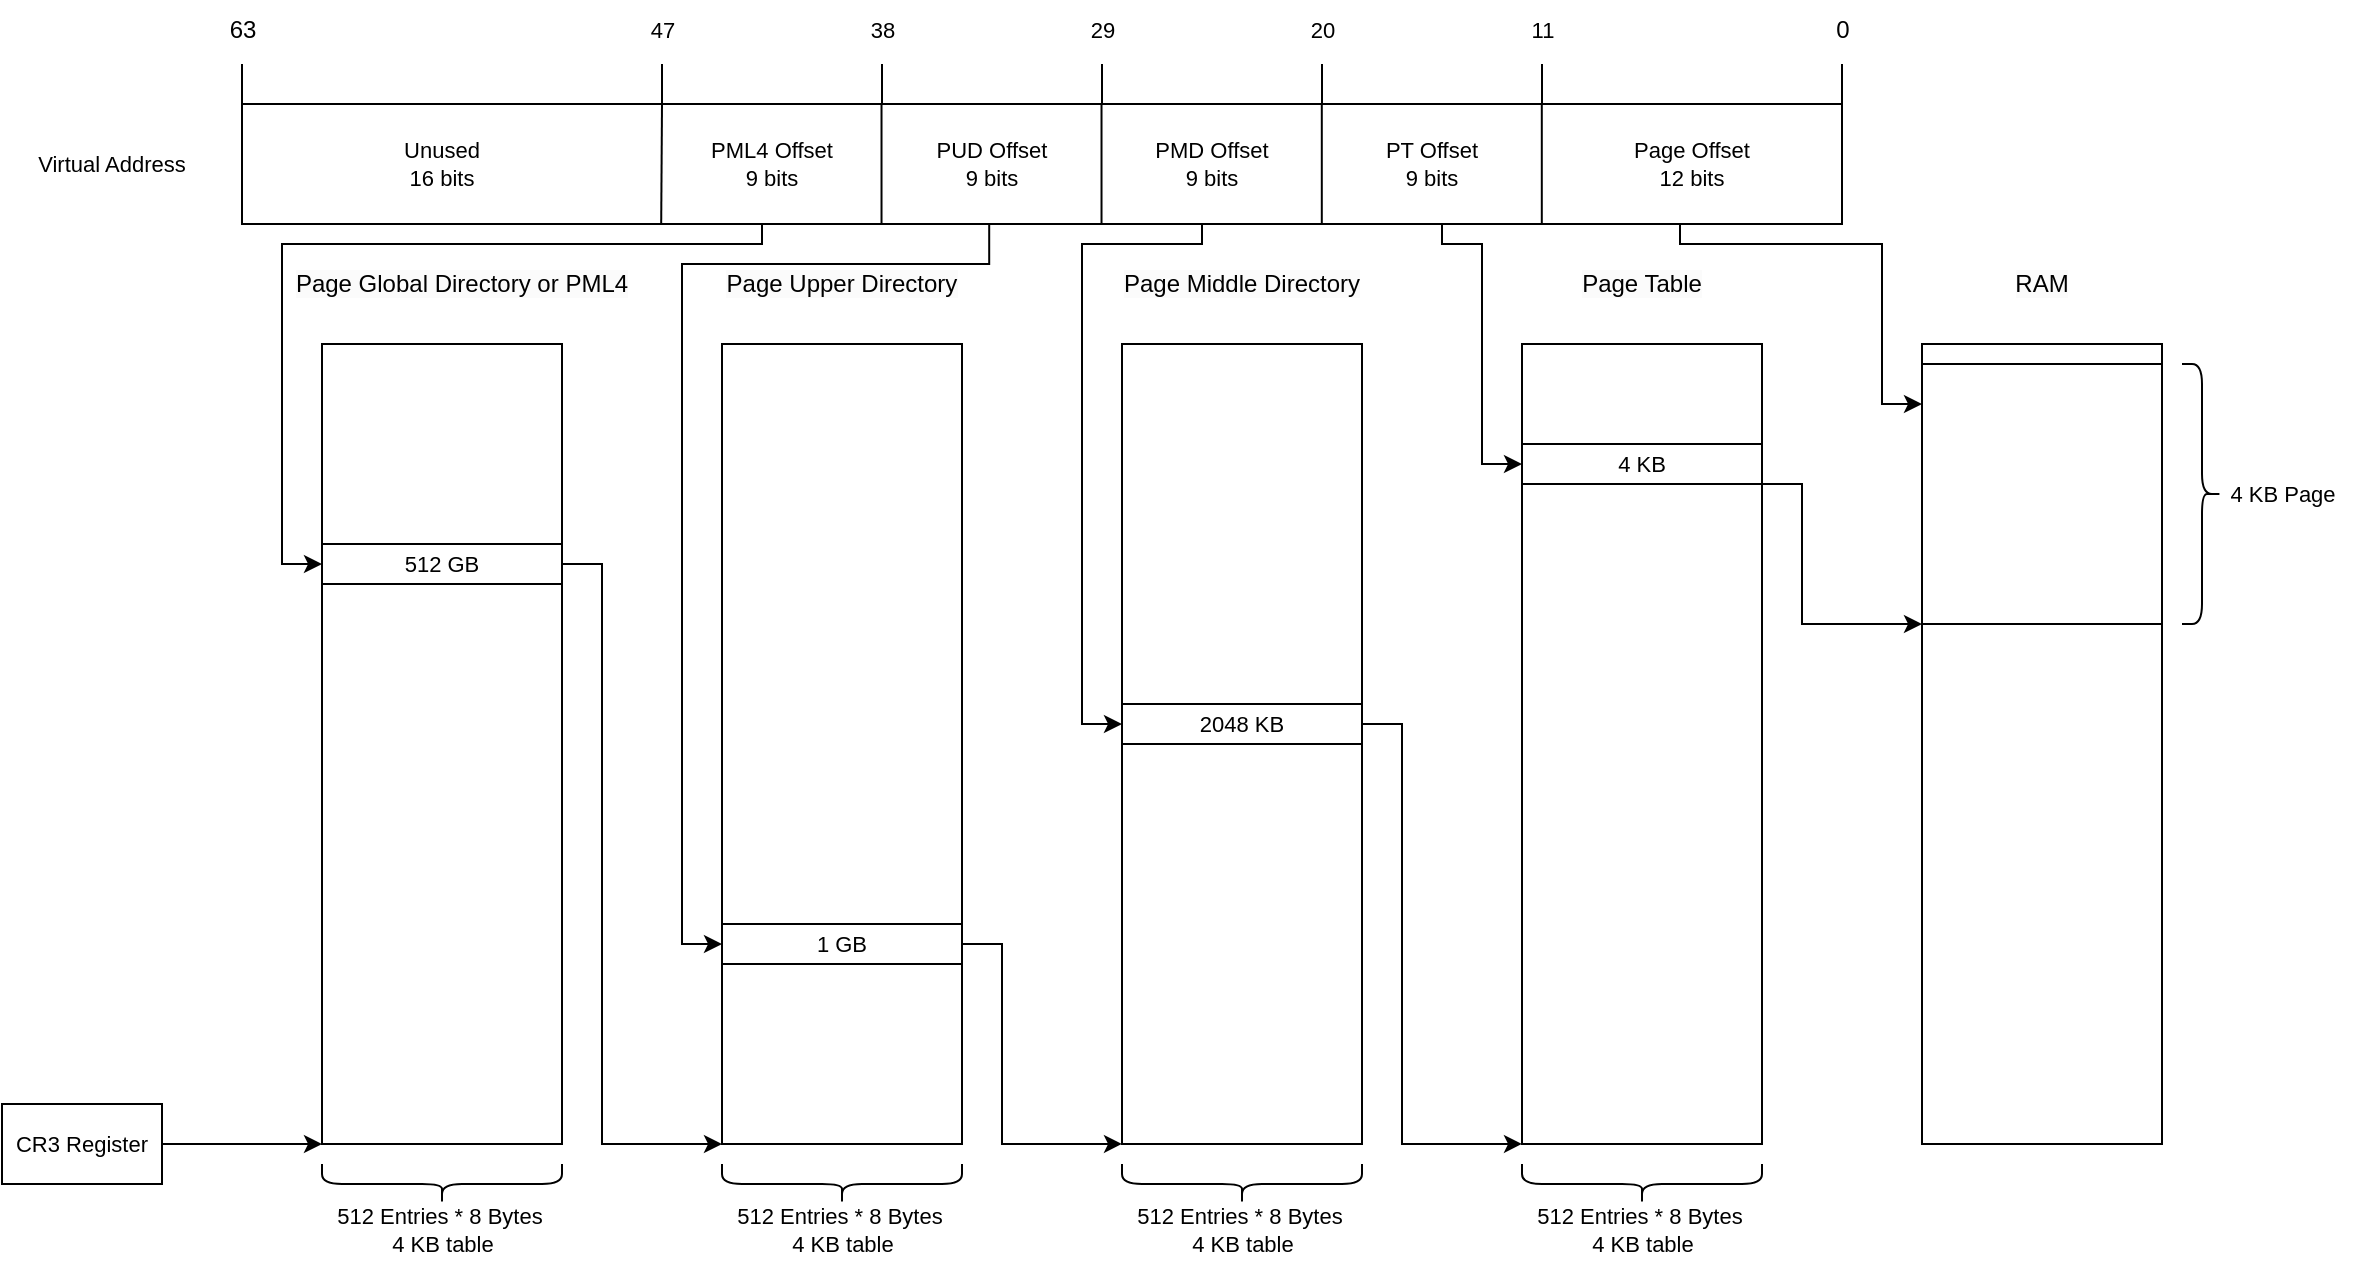 <mxfile>
    <diagram id="V3HVa-AttmL-mb9ELa5D" name="Page-1">
        <mxGraphModel dx="1852" dy="563" grid="1" gridSize="10" guides="1" tooltips="1" connect="1" arrows="1" fold="1" page="1" pageScale="1" pageWidth="850" pageHeight="1100" background="#ffffff" math="0" shadow="0">
            <root>
                <mxCell id="0"/>
                <mxCell id="1" parent="0"/>
                <mxCell id="2" value="" style="rounded=0;whiteSpace=wrap;html=1;" parent="1" vertex="1">
                    <mxGeometry x="40" y="200" width="120" height="400" as="geometry"/>
                </mxCell>
                <mxCell id="3" value="" style="rounded=0;whiteSpace=wrap;html=1;" parent="1" vertex="1">
                    <mxGeometry x="440" y="200" width="120" height="400" as="geometry"/>
                </mxCell>
                <mxCell id="4" value="" style="rounded=0;whiteSpace=wrap;html=1;" parent="1" vertex="1">
                    <mxGeometry x="640" y="200" width="120" height="400" as="geometry"/>
                </mxCell>
                <mxCell id="5" value="" style="rounded=0;whiteSpace=wrap;html=1;" parent="1" vertex="1">
                    <mxGeometry x="240" y="200" width="120" height="400" as="geometry"/>
                </mxCell>
                <mxCell id="8" style="html=1;exitX=0;exitY=0;exitDx=0;exitDy=0;strokeColor=default;endArrow=none;endFill=0;" parent="1" source="6" edge="1">
                    <mxGeometry relative="1" as="geometry">
                        <mxPoint y="60" as="targetPoint"/>
                    </mxGeometry>
                </mxCell>
                <mxCell id="6" value="" style="rounded=0;whiteSpace=wrap;html=1;" parent="1" vertex="1">
                    <mxGeometry y="80" width="800" height="60" as="geometry"/>
                </mxCell>
                <mxCell id="7" value="63" style="text;html=1;align=center;verticalAlign=middle;resizable=0;points=[];autosize=1;strokeColor=none;fillColor=none;" parent="1" vertex="1">
                    <mxGeometry x="-20" y="28" width="40" height="30" as="geometry"/>
                </mxCell>
                <mxCell id="9" value="0" style="text;html=1;align=center;verticalAlign=middle;resizable=0;points=[];autosize=1;strokeColor=none;fillColor=none;" parent="1" vertex="1">
                    <mxGeometry x="785" y="28" width="30" height="30" as="geometry"/>
                </mxCell>
                <mxCell id="10" style="html=1;exitX=1;exitY=-0.001;exitDx=0;exitDy=0;strokeColor=default;endArrow=none;endFill=0;exitPerimeter=0;" parent="1" source="6" edge="1">
                    <mxGeometry relative="1" as="geometry">
                        <mxPoint x="800" y="60" as="targetPoint"/>
                        <mxPoint x="800.1" y="80" as="sourcePoint"/>
                    </mxGeometry>
                </mxCell>
                <mxCell id="17" value="&lt;span style=&quot;color: rgb(0, 0, 0); font-size: 12px; background-color: rgb(251, 251, 251);&quot;&gt;Page Upper Directory&lt;/span&gt;" style="text;html=1;align=center;verticalAlign=middle;whiteSpace=wrap;rounded=0;fontFamily=Helvetica;fontSize=11;fontColor=default;labelBackgroundColor=default;fillColor=none;" parent="1" vertex="1">
                    <mxGeometry x="210" y="150" width="180" height="40" as="geometry"/>
                </mxCell>
                <mxCell id="18" value="&lt;span style=&quot;color: rgb(0, 0, 0); font-size: 12px; background-color: rgb(251, 251, 251);&quot;&gt;Page Middle Directory&lt;/span&gt;" style="text;html=1;align=center;verticalAlign=middle;whiteSpace=wrap;rounded=0;fontFamily=Helvetica;fontSize=11;fontColor=default;labelBackgroundColor=default;fillColor=none;" parent="1" vertex="1">
                    <mxGeometry x="410" y="150" width="180" height="40" as="geometry"/>
                </mxCell>
                <mxCell id="20" value="&lt;span style=&quot;color: rgb(0, 0, 0); font-size: 12px; background-color: rgb(251, 251, 251);&quot;&gt;Page Global Directory&amp;nbsp;&lt;/span&gt;&lt;span style=&quot;background-color: rgb(251, 251, 251); font-size: 12px;&quot;&gt;or&amp;nbsp;&lt;/span&gt;&lt;span style=&quot;background-color: rgb(251, 251, 251); font-size: 12px;&quot;&gt;PML4&lt;/span&gt;" style="text;html=1;align=center;verticalAlign=middle;whiteSpace=wrap;rounded=0;fontFamily=Helvetica;fontSize=11;fontColor=default;labelBackgroundColor=default;fillColor=none;" parent="1" vertex="1">
                    <mxGeometry x="20" y="150" width="180" height="40" as="geometry"/>
                </mxCell>
                <mxCell id="21" value="&lt;span style=&quot;color: rgb(0, 0, 0); font-size: 12px; background-color: rgb(251, 251, 251);&quot;&gt;Page Table&lt;/span&gt;" style="text;html=1;align=center;verticalAlign=middle;whiteSpace=wrap;rounded=0;fontFamily=Helvetica;fontSize=11;fontColor=default;labelBackgroundColor=default;fillColor=none;" parent="1" vertex="1">
                    <mxGeometry x="610" y="150" width="180" height="40" as="geometry"/>
                </mxCell>
                <mxCell id="161" style="html=1;exitX=1;exitY=-0.001;exitDx=0;exitDy=0;strokeColor=default;endArrow=none;endFill=0;exitPerimeter=0;" parent="1" edge="1">
                    <mxGeometry relative="1" as="geometry">
                        <mxPoint x="650" y="60" as="targetPoint"/>
                        <mxPoint x="650" y="80" as="sourcePoint"/>
                    </mxGeometry>
                </mxCell>
                <mxCell id="162" value="11" style="text;html=1;align=center;verticalAlign=middle;resizable=0;points=[];autosize=1;strokeColor=none;fillColor=none;fontFamily=Helvetica;fontSize=11;fontColor=default;labelBackgroundColor=default;" parent="1" vertex="1">
                    <mxGeometry x="635" y="28" width="30" height="30" as="geometry"/>
                </mxCell>
                <mxCell id="163" style="html=1;exitX=1;exitY=-0.001;exitDx=0;exitDy=0;strokeColor=default;endArrow=none;endFill=0;exitPerimeter=0;" parent="1" edge="1">
                    <mxGeometry relative="1" as="geometry">
                        <mxPoint x="540" y="60" as="targetPoint"/>
                        <mxPoint x="540" y="80" as="sourcePoint"/>
                    </mxGeometry>
                </mxCell>
                <mxCell id="164" value="20" style="text;html=1;align=center;verticalAlign=middle;resizable=0;points=[];autosize=1;strokeColor=none;fillColor=none;fontFamily=Helvetica;fontSize=11;fontColor=default;labelBackgroundColor=default;" parent="1" vertex="1">
                    <mxGeometry x="520" y="28" width="40" height="30" as="geometry"/>
                </mxCell>
                <mxCell id="165" style="html=1;exitX=1;exitY=-0.001;exitDx=0;exitDy=0;strokeColor=default;endArrow=none;endFill=0;exitPerimeter=0;" parent="1" edge="1">
                    <mxGeometry relative="1" as="geometry">
                        <mxPoint x="430" y="60" as="targetPoint"/>
                        <mxPoint x="430" y="80" as="sourcePoint"/>
                    </mxGeometry>
                </mxCell>
                <mxCell id="166" value="29" style="text;html=1;align=center;verticalAlign=middle;resizable=0;points=[];autosize=1;strokeColor=none;fillColor=none;fontFamily=Helvetica;fontSize=11;fontColor=default;labelBackgroundColor=default;" parent="1" vertex="1">
                    <mxGeometry x="410" y="28" width="40" height="30" as="geometry"/>
                </mxCell>
                <mxCell id="167" style="html=1;exitX=1;exitY=-0.001;exitDx=0;exitDy=0;strokeColor=default;endArrow=none;endFill=0;exitPerimeter=0;" parent="1" edge="1">
                    <mxGeometry relative="1" as="geometry">
                        <mxPoint x="320" y="60" as="targetPoint"/>
                        <mxPoint x="320" y="80" as="sourcePoint"/>
                    </mxGeometry>
                </mxCell>
                <mxCell id="168" value="38" style="text;html=1;align=center;verticalAlign=middle;resizable=0;points=[];autosize=1;strokeColor=none;fillColor=none;fontFamily=Helvetica;fontSize=11;fontColor=default;labelBackgroundColor=default;" parent="1" vertex="1">
                    <mxGeometry x="300" y="28" width="40" height="30" as="geometry"/>
                </mxCell>
                <mxCell id="169" style="html=1;strokeColor=default;endArrow=none;endFill=0;" parent="1" edge="1">
                    <mxGeometry relative="1" as="geometry">
                        <mxPoint x="210" y="60" as="targetPoint"/>
                        <mxPoint x="210" y="80" as="sourcePoint"/>
                    </mxGeometry>
                </mxCell>
                <mxCell id="170" value="47" style="text;html=1;align=center;verticalAlign=middle;resizable=0;points=[];autosize=1;strokeColor=none;fillColor=none;fontFamily=Helvetica;fontSize=11;fontColor=default;labelBackgroundColor=default;" parent="1" vertex="1">
                    <mxGeometry x="190" y="28" width="40" height="30" as="geometry"/>
                </mxCell>
                <mxCell id="171" style="html=1;strokeColor=default;endArrow=none;endFill=0;exitX=0.262;exitY=1.003;exitDx=0;exitDy=0;exitPerimeter=0;" parent="1" source="6" edge="1">
                    <mxGeometry relative="1" as="geometry">
                        <mxPoint x="210" y="80" as="targetPoint"/>
                        <mxPoint x="210" y="100" as="sourcePoint"/>
                    </mxGeometry>
                </mxCell>
                <mxCell id="172" style="html=1;strokeColor=default;endArrow=none;endFill=0;exitX=0.262;exitY=1.003;exitDx=0;exitDy=0;exitPerimeter=0;" parent="1" edge="1">
                    <mxGeometry relative="1" as="geometry">
                        <mxPoint x="319.76" y="80" as="targetPoint"/>
                        <mxPoint x="319.76" y="140" as="sourcePoint"/>
                    </mxGeometry>
                </mxCell>
                <mxCell id="173" style="html=1;strokeColor=default;endArrow=none;endFill=0;exitX=0.262;exitY=1.003;exitDx=0;exitDy=0;exitPerimeter=0;" parent="1" edge="1">
                    <mxGeometry relative="1" as="geometry">
                        <mxPoint x="429.76" y="80" as="targetPoint"/>
                        <mxPoint x="429.76" y="140" as="sourcePoint"/>
                    </mxGeometry>
                </mxCell>
                <mxCell id="174" style="html=1;strokeColor=default;endArrow=none;endFill=0;exitX=0.262;exitY=1.003;exitDx=0;exitDy=0;exitPerimeter=0;" parent="1" edge="1">
                    <mxGeometry relative="1" as="geometry">
                        <mxPoint x="539.9" y="80" as="targetPoint"/>
                        <mxPoint x="539.9" y="140" as="sourcePoint"/>
                    </mxGeometry>
                </mxCell>
                <mxCell id="176" style="html=1;strokeColor=default;endArrow=none;endFill=0;exitX=0.262;exitY=1.003;exitDx=0;exitDy=0;exitPerimeter=0;" parent="1" edge="1">
                    <mxGeometry relative="1" as="geometry">
                        <mxPoint x="649.9" y="80" as="targetPoint"/>
                        <mxPoint x="649.9" y="140" as="sourcePoint"/>
                    </mxGeometry>
                </mxCell>
                <mxCell id="178" value="Virtual Address" style="text;html=1;align=center;verticalAlign=middle;whiteSpace=wrap;rounded=0;fontFamily=Helvetica;fontSize=11;fontColor=default;labelBackgroundColor=default;" parent="1" vertex="1">
                    <mxGeometry x="-110" y="87.5" width="90" height="45" as="geometry"/>
                </mxCell>
                <mxCell id="180" value="Unused&lt;div&gt;16 bits&lt;/div&gt;" style="text;html=1;align=center;verticalAlign=middle;whiteSpace=wrap;rounded=0;fontFamily=Helvetica;fontSize=11;fontColor=default;labelBackgroundColor=default;" parent="1" vertex="1">
                    <mxGeometry x="55" y="87.5" width="90" height="45" as="geometry"/>
                </mxCell>
                <mxCell id="181" value="PML4 Offset&lt;div&gt;9 bits&lt;/div&gt;" style="text;html=1;align=center;verticalAlign=middle;whiteSpace=wrap;rounded=0;fontFamily=Helvetica;fontSize=11;fontColor=default;labelBackgroundColor=default;" parent="1" vertex="1">
                    <mxGeometry x="220" y="87.5" width="90" height="45" as="geometry"/>
                </mxCell>
                <mxCell id="182" value="PUD Offset&lt;div&gt;9 bits&lt;/div&gt;" style="text;html=1;align=center;verticalAlign=middle;whiteSpace=wrap;rounded=0;fontFamily=Helvetica;fontSize=11;fontColor=default;labelBackgroundColor=default;" parent="1" vertex="1">
                    <mxGeometry x="330" y="87.5" width="90" height="45" as="geometry"/>
                </mxCell>
                <mxCell id="183" value="PMD Offset&lt;div&gt;9 bits&lt;/div&gt;" style="text;html=1;align=center;verticalAlign=middle;whiteSpace=wrap;rounded=0;fontFamily=Helvetica;fontSize=11;fontColor=default;labelBackgroundColor=default;" parent="1" vertex="1">
                    <mxGeometry x="440" y="87.5" width="90" height="45" as="geometry"/>
                </mxCell>
                <mxCell id="184" value="PT Offset&lt;div&gt;9 bits&lt;/div&gt;" style="text;html=1;align=center;verticalAlign=middle;whiteSpace=wrap;rounded=0;fontFamily=Helvetica;fontSize=11;fontColor=default;labelBackgroundColor=default;" parent="1" vertex="1">
                    <mxGeometry x="550" y="87.5" width="90" height="45" as="geometry"/>
                </mxCell>
                <mxCell id="185" value="Page Offset&lt;div&gt;12 bits&lt;/div&gt;" style="text;html=1;align=center;verticalAlign=middle;whiteSpace=wrap;rounded=0;fontFamily=Helvetica;fontSize=11;fontColor=default;labelBackgroundColor=default;" parent="1" vertex="1">
                    <mxGeometry x="680" y="87.5" width="90" height="45" as="geometry"/>
                </mxCell>
                <mxCell id="186" value="" style="shape=curlyBracket;whiteSpace=wrap;html=1;rounded=1;flipH=1;labelPosition=right;verticalLabelPosition=middle;align=left;verticalAlign=middle;fontFamily=Helvetica;fontSize=11;fontColor=default;labelBackgroundColor=default;rotation=90;" parent="1" vertex="1">
                    <mxGeometry x="90" y="560" width="20" height="120" as="geometry"/>
                </mxCell>
                <mxCell id="187" value="512 Entries * 8 Bytes&amp;nbsp;&lt;div&gt;&lt;span style=&quot;background-color: light-dark(#ffffff, var(--ge-dark-color, #121212));&quot;&gt;4 KB table&lt;/span&gt;&lt;/div&gt;" style="text;html=1;align=center;verticalAlign=middle;resizable=0;points=[];autosize=1;strokeColor=none;fillColor=none;fontFamily=Helvetica;fontSize=11;fontColor=default;labelBackgroundColor=default;" parent="1" vertex="1">
                    <mxGeometry x="35" y="623" width="130" height="40" as="geometry"/>
                </mxCell>
                <mxCell id="188" value="" style="shape=curlyBracket;whiteSpace=wrap;html=1;rounded=1;flipH=1;labelPosition=right;verticalLabelPosition=middle;align=left;verticalAlign=middle;fontFamily=Helvetica;fontSize=11;fontColor=default;labelBackgroundColor=default;rotation=90;" parent="1" vertex="1">
                    <mxGeometry x="290" y="560" width="20" height="120" as="geometry"/>
                </mxCell>
                <mxCell id="189" value="&lt;span style=&quot;color: rgb(0, 0, 0);&quot;&gt;512 Entries * 8 Bytes&amp;nbsp;&lt;/span&gt;&lt;div&gt;&lt;span style=&quot;background-color: light-dark(#ffffff, var(--ge-dark-color, #121212));&quot;&gt;4 KB table&lt;/span&gt;&lt;/div&gt;" style="text;html=1;align=center;verticalAlign=middle;resizable=0;points=[];autosize=1;strokeColor=none;fillColor=none;fontFamily=Helvetica;fontSize=11;fontColor=default;labelBackgroundColor=default;" parent="1" vertex="1">
                    <mxGeometry x="235" y="623" width="130" height="40" as="geometry"/>
                </mxCell>
                <mxCell id="190" value="" style="shape=curlyBracket;whiteSpace=wrap;html=1;rounded=1;flipH=1;labelPosition=right;verticalLabelPosition=middle;align=left;verticalAlign=middle;fontFamily=Helvetica;fontSize=11;fontColor=default;labelBackgroundColor=default;rotation=90;" parent="1" vertex="1">
                    <mxGeometry x="490" y="560" width="20" height="120" as="geometry"/>
                </mxCell>
                <mxCell id="191" value="&lt;span style=&quot;color: rgb(0, 0, 0);&quot;&gt;512 Entries * 8 Bytes&amp;nbsp;&lt;/span&gt;&lt;div&gt;&lt;span style=&quot;background-color: light-dark(#ffffff, var(--ge-dark-color, #121212));&quot;&gt;4 KB table&lt;/span&gt;&lt;/div&gt;" style="text;html=1;align=center;verticalAlign=middle;resizable=0;points=[];autosize=1;strokeColor=none;fillColor=none;fontFamily=Helvetica;fontSize=11;fontColor=default;labelBackgroundColor=default;" parent="1" vertex="1">
                    <mxGeometry x="435" y="623" width="130" height="40" as="geometry"/>
                </mxCell>
                <mxCell id="192" value="" style="shape=curlyBracket;whiteSpace=wrap;html=1;rounded=1;flipH=1;labelPosition=right;verticalLabelPosition=middle;align=left;verticalAlign=middle;fontFamily=Helvetica;fontSize=11;fontColor=default;labelBackgroundColor=default;rotation=90;" parent="1" vertex="1">
                    <mxGeometry x="690" y="560" width="20" height="120" as="geometry"/>
                </mxCell>
                <mxCell id="193" value="&lt;span style=&quot;color: rgb(0, 0, 0);&quot;&gt;512 Entries * 8 Bytes&amp;nbsp;&lt;/span&gt;&lt;div&gt;&lt;span style=&quot;background-color: light-dark(#ffffff, var(--ge-dark-color, #121212));&quot;&gt;4 KB table&lt;/span&gt;&lt;/div&gt;" style="text;html=1;align=center;verticalAlign=middle;resizable=0;points=[];autosize=1;strokeColor=none;fillColor=none;fontFamily=Helvetica;fontSize=11;fontColor=default;labelBackgroundColor=default;" parent="1" vertex="1">
                    <mxGeometry x="635" y="623" width="130" height="40" as="geometry"/>
                </mxCell>
                <mxCell id="197" style="edgeStyle=none;shape=connector;rounded=1;html=1;exitX=1;exitY=0.5;exitDx=0;exitDy=0;entryX=0;entryY=1;entryDx=0;entryDy=0;strokeColor=default;align=center;verticalAlign=middle;fontFamily=Helvetica;fontSize=11;fontColor=default;labelBackgroundColor=default;endArrow=classic;endFill=1;" parent="1" source="194" target="2" edge="1">
                    <mxGeometry relative="1" as="geometry"/>
                </mxCell>
                <mxCell id="194" value="CR3 Register" style="rounded=0;whiteSpace=wrap;html=1;fontFamily=Helvetica;fontSize=11;fontColor=default;labelBackgroundColor=default;" parent="1" vertex="1">
                    <mxGeometry x="-120" y="580" width="80" height="40" as="geometry"/>
                </mxCell>
                <mxCell id="202" style="edgeStyle=orthogonalEdgeStyle;shape=connector;rounded=0;html=1;exitX=1;exitY=0.5;exitDx=0;exitDy=0;entryX=0;entryY=1;entryDx=0;entryDy=0;strokeColor=default;align=center;verticalAlign=middle;fontFamily=Helvetica;fontSize=11;fontColor=default;labelBackgroundColor=default;endArrow=classic;endFill=1;curved=0;" parent="1" source="198" target="5" edge="1">
                    <mxGeometry relative="1" as="geometry">
                        <Array as="points">
                            <mxPoint x="180" y="310"/>
                            <mxPoint x="180" y="600"/>
                        </Array>
                    </mxGeometry>
                </mxCell>
                <mxCell id="198" value="512 GB" style="rounded=0;whiteSpace=wrap;html=1;fontFamily=Helvetica;fontSize=11;fontColor=default;labelBackgroundColor=default;" parent="1" vertex="1">
                    <mxGeometry x="40" y="300" width="120" height="20" as="geometry"/>
                </mxCell>
                <mxCell id="199" value="1 GB" style="rounded=0;whiteSpace=wrap;html=1;fontFamily=Helvetica;fontSize=11;fontColor=default;labelBackgroundColor=default;" parent="1" vertex="1">
                    <mxGeometry x="240" y="490" width="120" height="20" as="geometry"/>
                </mxCell>
                <mxCell id="200" value="2048 KB" style="rounded=0;whiteSpace=wrap;html=1;fontFamily=Helvetica;fontSize=11;fontColor=default;labelBackgroundColor=default;" parent="1" vertex="1">
                    <mxGeometry x="440" y="380" width="120" height="20" as="geometry"/>
                </mxCell>
                <mxCell id="235" style="edgeStyle=orthogonalEdgeStyle;rounded=0;html=1;exitX=1;exitY=1;exitDx=0;exitDy=0;entryX=0;entryY=1;entryDx=0;entryDy=0;strokeColor=default;align=center;verticalAlign=middle;fontFamily=Helvetica;fontSize=11;fontColor=default;labelBackgroundColor=default;endArrow=classic;endFill=1;" parent="1" source="201" target="223" edge="1">
                    <mxGeometry relative="1" as="geometry">
                        <Array as="points">
                            <mxPoint x="780" y="270"/>
                            <mxPoint x="780" y="340"/>
                        </Array>
                    </mxGeometry>
                </mxCell>
                <mxCell id="201" value="4 KB" style="rounded=0;whiteSpace=wrap;html=1;fontFamily=Helvetica;fontSize=11;fontColor=default;labelBackgroundColor=default;" parent="1" vertex="1">
                    <mxGeometry x="640" y="250" width="120" height="20" as="geometry"/>
                </mxCell>
                <mxCell id="205" style="edgeStyle=orthogonalEdgeStyle;shape=connector;rounded=0;html=1;entryX=0;entryY=0.5;entryDx=0;entryDy=0;strokeColor=default;align=center;verticalAlign=middle;fontFamily=Helvetica;fontSize=11;fontColor=default;labelBackgroundColor=default;endArrow=classic;endFill=1;curved=0;" parent="1" target="198" edge="1">
                    <mxGeometry relative="1" as="geometry">
                        <mxPoint x="260" y="140" as="sourcePoint"/>
                        <mxPoint x="-40" y="489.97" as="targetPoint"/>
                        <Array as="points">
                            <mxPoint x="260" y="150"/>
                            <mxPoint x="20" y="150"/>
                            <mxPoint x="20" y="310"/>
                        </Array>
                    </mxGeometry>
                </mxCell>
                <mxCell id="206" style="edgeStyle=orthogonalEdgeStyle;shape=connector;rounded=0;html=1;exitX=1;exitY=0.5;exitDx=0;exitDy=0;entryX=0;entryY=1;entryDx=0;entryDy=0;strokeColor=default;align=center;verticalAlign=middle;fontFamily=Helvetica;fontSize=11;fontColor=default;labelBackgroundColor=default;endArrow=classic;endFill=1;curved=0;" parent="1" source="199" edge="1">
                    <mxGeometry relative="1" as="geometry">
                        <mxPoint x="360" y="309.97" as="sourcePoint"/>
                        <mxPoint x="440" y="599.97" as="targetPoint"/>
                        <Array as="points">
                            <mxPoint x="380" y="500"/>
                            <mxPoint x="380" y="600"/>
                        </Array>
                    </mxGeometry>
                </mxCell>
                <mxCell id="207" style="edgeStyle=orthogonalEdgeStyle;shape=connector;rounded=0;html=1;entryX=0;entryY=0.5;entryDx=0;entryDy=0;strokeColor=default;align=center;verticalAlign=middle;fontFamily=Helvetica;fontSize=11;fontColor=default;labelBackgroundColor=default;endArrow=classic;endFill=1;curved=0;exitX=0.467;exitY=1.005;exitDx=0;exitDy=0;exitPerimeter=0;" parent="1" source="6" target="199" edge="1">
                    <mxGeometry relative="1" as="geometry">
                        <mxPoint x="350" y="140" as="sourcePoint"/>
                        <mxPoint x="465" y="500.06" as="targetPoint"/>
                        <Array as="points">
                            <mxPoint x="374" y="160"/>
                            <mxPoint x="220" y="160"/>
                            <mxPoint x="220" y="500"/>
                        </Array>
                    </mxGeometry>
                </mxCell>
                <mxCell id="208" style="edgeStyle=orthogonalEdgeStyle;shape=connector;rounded=0;html=1;entryX=0;entryY=0.5;entryDx=0;entryDy=0;strokeColor=default;align=center;verticalAlign=middle;fontFamily=Helvetica;fontSize=11;fontColor=default;labelBackgroundColor=default;endArrow=classic;endFill=1;curved=0;exitX=0.6;exitY=1.001;exitDx=0;exitDy=0;exitPerimeter=0;" parent="1" source="6" target="200" edge="1">
                    <mxGeometry relative="1" as="geometry">
                        <mxPoint x="475" y="149.97" as="sourcePoint"/>
                        <mxPoint x="345" y="509.97" as="targetPoint"/>
                        <Array as="points">
                            <mxPoint x="480" y="150"/>
                            <mxPoint x="420" y="150"/>
                            <mxPoint x="420" y="390"/>
                        </Array>
                    </mxGeometry>
                </mxCell>
                <mxCell id="209" style="edgeStyle=orthogonalEdgeStyle;shape=connector;rounded=0;html=1;exitX=1;exitY=0.5;exitDx=0;exitDy=0;entryX=0;entryY=1;entryDx=0;entryDy=0;strokeColor=default;align=center;verticalAlign=middle;fontFamily=Helvetica;fontSize=11;fontColor=default;labelBackgroundColor=default;endArrow=classic;endFill=1;curved=0;" parent="1" source="200" edge="1">
                    <mxGeometry relative="1" as="geometry">
                        <mxPoint x="560" y="500" as="sourcePoint"/>
                        <mxPoint x="640" y="599.97" as="targetPoint"/>
                        <Array as="points">
                            <mxPoint x="580" y="390"/>
                            <mxPoint x="580" y="600"/>
                        </Array>
                    </mxGeometry>
                </mxCell>
                <mxCell id="211" style="edgeStyle=orthogonalEdgeStyle;shape=connector;rounded=0;html=1;entryX=0;entryY=0.5;entryDx=0;entryDy=0;strokeColor=default;align=center;verticalAlign=middle;fontFamily=Helvetica;fontSize=11;fontColor=default;labelBackgroundColor=default;endArrow=classic;endFill=1;curved=0;exitX=0.75;exitY=1;exitDx=0;exitDy=0;" parent="1" source="6" target="201" edge="1">
                    <mxGeometry relative="1" as="geometry">
                        <mxPoint x="640" y="140" as="sourcePoint"/>
                        <mxPoint x="600" y="390" as="targetPoint"/>
                        <Array as="points">
                            <mxPoint x="600" y="150"/>
                            <mxPoint x="620" y="150"/>
                            <mxPoint x="620" y="260"/>
                        </Array>
                    </mxGeometry>
                </mxCell>
                <mxCell id="212" value="" style="rounded=0;whiteSpace=wrap;html=1;" parent="1" vertex="1">
                    <mxGeometry x="840" y="200" width="120" height="400" as="geometry"/>
                </mxCell>
                <mxCell id="223" value="" style="rounded=0;whiteSpace=wrap;html=1;fontFamily=Helvetica;fontSize=11;fontColor=default;labelBackgroundColor=default;" parent="1" vertex="1">
                    <mxGeometry x="840" y="210" width="120" height="130" as="geometry"/>
                </mxCell>
                <mxCell id="232" style="edgeStyle=orthogonalEdgeStyle;shape=connector;rounded=0;html=1;strokeColor=default;align=center;verticalAlign=middle;fontFamily=Helvetica;fontSize=11;fontColor=default;labelBackgroundColor=default;endArrow=classic;endFill=1;curved=0;exitX=0.467;exitY=1.005;exitDx=0;exitDy=0;exitPerimeter=0;" parent="1" edge="1">
                    <mxGeometry relative="1" as="geometry">
                        <mxPoint x="719" y="140" as="sourcePoint"/>
                        <mxPoint x="840" y="230" as="targetPoint"/>
                        <Array as="points">
                            <mxPoint x="719" y="150"/>
                            <mxPoint x="820" y="150"/>
                            <mxPoint x="820" y="230"/>
                        </Array>
                    </mxGeometry>
                </mxCell>
                <mxCell id="233" value="" style="shape=curlyBracket;whiteSpace=wrap;html=1;rounded=1;flipH=1;labelPosition=right;verticalLabelPosition=middle;align=left;verticalAlign=middle;fontFamily=Helvetica;fontSize=11;fontColor=default;labelBackgroundColor=default;size=0.5;" parent="1" vertex="1">
                    <mxGeometry x="970" y="210" width="20" height="130" as="geometry"/>
                </mxCell>
                <mxCell id="234" value="4 KB Page" style="text;html=1;align=center;verticalAlign=middle;resizable=0;points=[];autosize=1;strokeColor=none;fillColor=none;fontFamily=Helvetica;fontSize=11;fontColor=default;labelBackgroundColor=default;" parent="1" vertex="1">
                    <mxGeometry x="980" y="260" width="80" height="30" as="geometry"/>
                </mxCell>
                <mxCell id="237" value="&lt;span style=&quot;color: rgb(0, 0, 0); font-size: 12px; background-color: rgb(251, 251, 251);&quot;&gt;RAM&lt;/span&gt;" style="text;html=1;align=center;verticalAlign=middle;whiteSpace=wrap;rounded=0;fontFamily=Helvetica;fontSize=11;fontColor=default;labelBackgroundColor=default;fillColor=none;" parent="1" vertex="1">
                    <mxGeometry x="810" y="150" width="180" height="40" as="geometry"/>
                </mxCell>
            </root>
        </mxGraphModel>
    </diagram>
</mxfile>